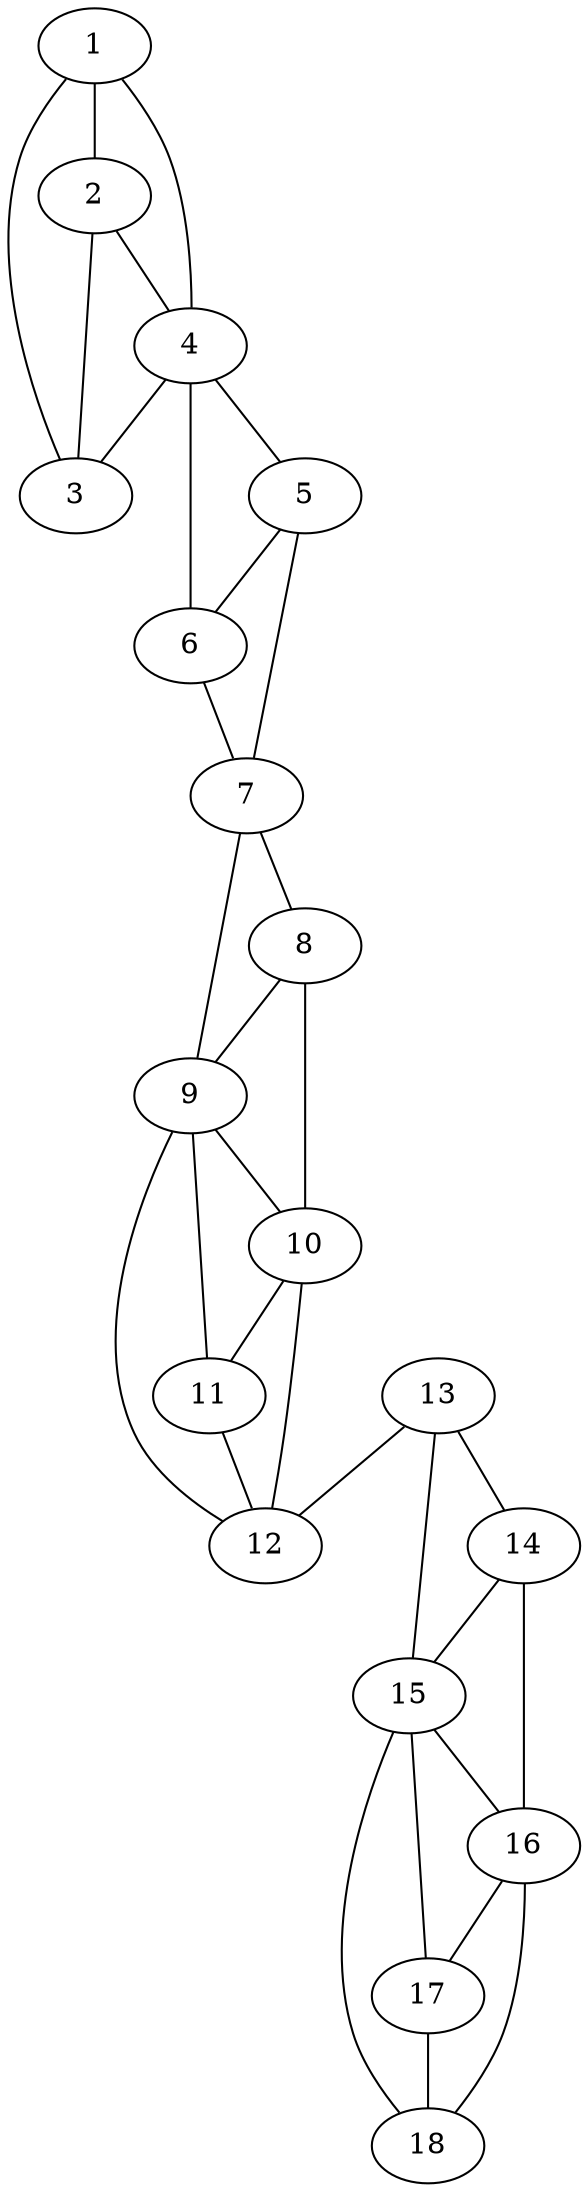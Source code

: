 graph pdb1qaz {
	1	 [aaLength=11,
		sequence=ARRTFLQSGQL,
		type=0];
	2	 [aaLength=8,
		sequence=LKAALPKE,
		type=0];
	1 -- 2	 [distance0="15.09184",
		frequency=1,
		type0=1];
	3	 [aaLength=5,
		sequence=TEATP,
		type=0];
	1 -- 3	 [distance0="33.96501",
		frequency=1,
		type0=2];
	4	 [aaLength=27,
		sequence=PVVTLYRDFEKISATLGNLYVATGKPV,
		type=0];
	1 -- 4	 [distance0="60.29108",
		frequency=1,
		type0=3];
	2 -- 4	 [distance0="47.0234",
		frequency=1,
		type0=3];
	3 -- 2	 [distance0="27.94192",
		frequency=1,
		type0=1];
	4 -- 3	 [distance0="34.9931",
		frequency=1,
		type0=2];
	5	 [aaLength=17,
		sequence=ATCLLNMLDKWAKADAL,
		type=0];
	4 -- 5	 [distance0="30.31079",
		distance1="1.0",
		frequency=2,
		type0=1,
		type1=4];
	6	 [aaLength=20,
		sequence=WYQVEWSAATAAFALSTMMA,
		type=0];
	5 -- 6	 [distance0="30.63355",
		distance1="9.0",
		frequency=2,
		type0=2,
		type1=4];
	7	 [aaLength=21,
		sequence=QRERVVKWLNRVARHQTSFPG,
		type=0];
	5 -- 7	 [distance0="54.07592",
		frequency=1,
		type0=3];
	6 -- 4	 [distance0="54.38158",
		frequency=1,
		type0=3];
	6 -- 7	 [distance0="27.69311",
		distance1="7.0",
		frequency=2,
		type0=1,
		type1=4];
	8	 [aaLength=18,
		sequence=SYWRGQEATIIGVISKDD,
		type=0];
	7 -- 8	 [distance0="33.91992",
		distance1="9.0",
		frequency=2,
		type0=2,
		type1=4];
	9	 [aaLength=17,
		sequence=LFRWGLGRYVQAMGLIN,
		type=0];
	7 -- 9	 [distance0="53.38412",
		frequency=1,
		type0=3];
	8 -- 9	 [distance0="19.74163",
		distance1="1.0",
		frequency=2,
		type0=1,
		type1=4];
	10	 [aaLength=5,
		sequence=TRHEQ,
		type=0];
	8 -- 10	 [distance0="48.56809",
		frequency=1,
		type0=3];
	9 -- 10	 [distance0="29.92404",
		distance1="9.0",
		frequency=2,
		type0=2,
		type1=4];
	12	 [aaLength=22,
		sequence=HYQNYAMLPLTMIAETASRQGI,
		type=0];
	9 -- 12	 [distance0="33.02681",
		frequency=1,
		type0=3];
	11	 [aaLength=3,
		sequence=QSL,
		type=0];
	10 -- 11	 [distance0="5.928937",
		distance1="0.0",
		frequency=2,
		type0=1,
		type1=5];
	11 -- 9	 [distance0="34.4082",
		frequency=1,
		type0=3];
	11 -- 12	 [distance0="18.21236",
		distance1="0.0",
		frequency=2,
		type0=2,
		type1=5];
	12 -- 10	 [distance0="17.52666",
		frequency=1,
		type0=1];
	13	 [aaLength=15,
		sequence=SARKFVFAAVKNPDL,
		type=0];
	13 -- 12	 [distance0="37.65734",
		frequency=1,
		type0=2];
	15	 [aaLength=3,
		sequence=LNW,
		type=0];
	13 -- 15	 [distance0="39.78789",
		frequency=1,
		type0=3];
	14	 [aaLength=7,
		sequence=IKKYASE,
		type=0];
	13 -- 14	 [distance0="17.20827",
		distance1="0.0",
		frequency=2,
		type0=1,
		type1=5];
	14 -- 15	 [distance0="30.15043",
		distance1="13.0",
		frequency=2,
		type0=2,
		type1=4];
	16	 [aaLength=12,
		sequence=IEYQRARFGFAD,
		type=0];
	14 -- 16	 [distance0="33.12431",
		frequency=1,
		type0=3];
	17	 [aaLength=4,
		sequence=GGSA,
		type=0];
	15 -- 17	 [distance0="29.33632",
		frequency=1,
		type0=2];
	15 -- 16	 [distance0="10.11753",
		distance1="0.0",
		frequency=2,
		type0=1,
		type1=5];
	16 -- 17	 [distance0="29.39633",
		distance1="14.0",
		frequency=2,
		type0=2,
		type1=4];
	18	 [aaLength=7,
		sequence=LLAYKP,
		type=0];
	17 -- 18	 [distance0="15.09673",
		distance1="1.0",
		frequency=2,
		type0=1,
		type1=4];
	18 -- 15	 [distance0="36.22663",
		frequency=1,
		type0=3];
	18 -- 16	 [distance0="32.35714",
		frequency=1,
		type0=2];
}
